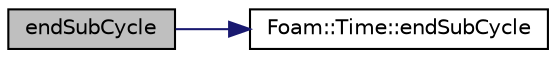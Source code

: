 digraph "endSubCycle"
{
  bgcolor="transparent";
  edge [fontname="Helvetica",fontsize="10",labelfontname="Helvetica",labelfontsize="10"];
  node [fontname="Helvetica",fontsize="10",shape=record];
  rankdir="LR";
  Node1 [label="endSubCycle",height=0.2,width=0.4,color="black", fillcolor="grey75", style="filled", fontcolor="black"];
  Node1 -> Node2 [color="midnightblue",fontsize="10",style="solid",fontname="Helvetica"];
  Node2 [label="Foam::Time::endSubCycle",height=0.2,width=0.4,color="black",URL="$a02683.html#ac94c7ed4efd51aafabdcde36a49e57b8",tooltip="Reset time after sub-cycling back to previous TimeState. "];
}
